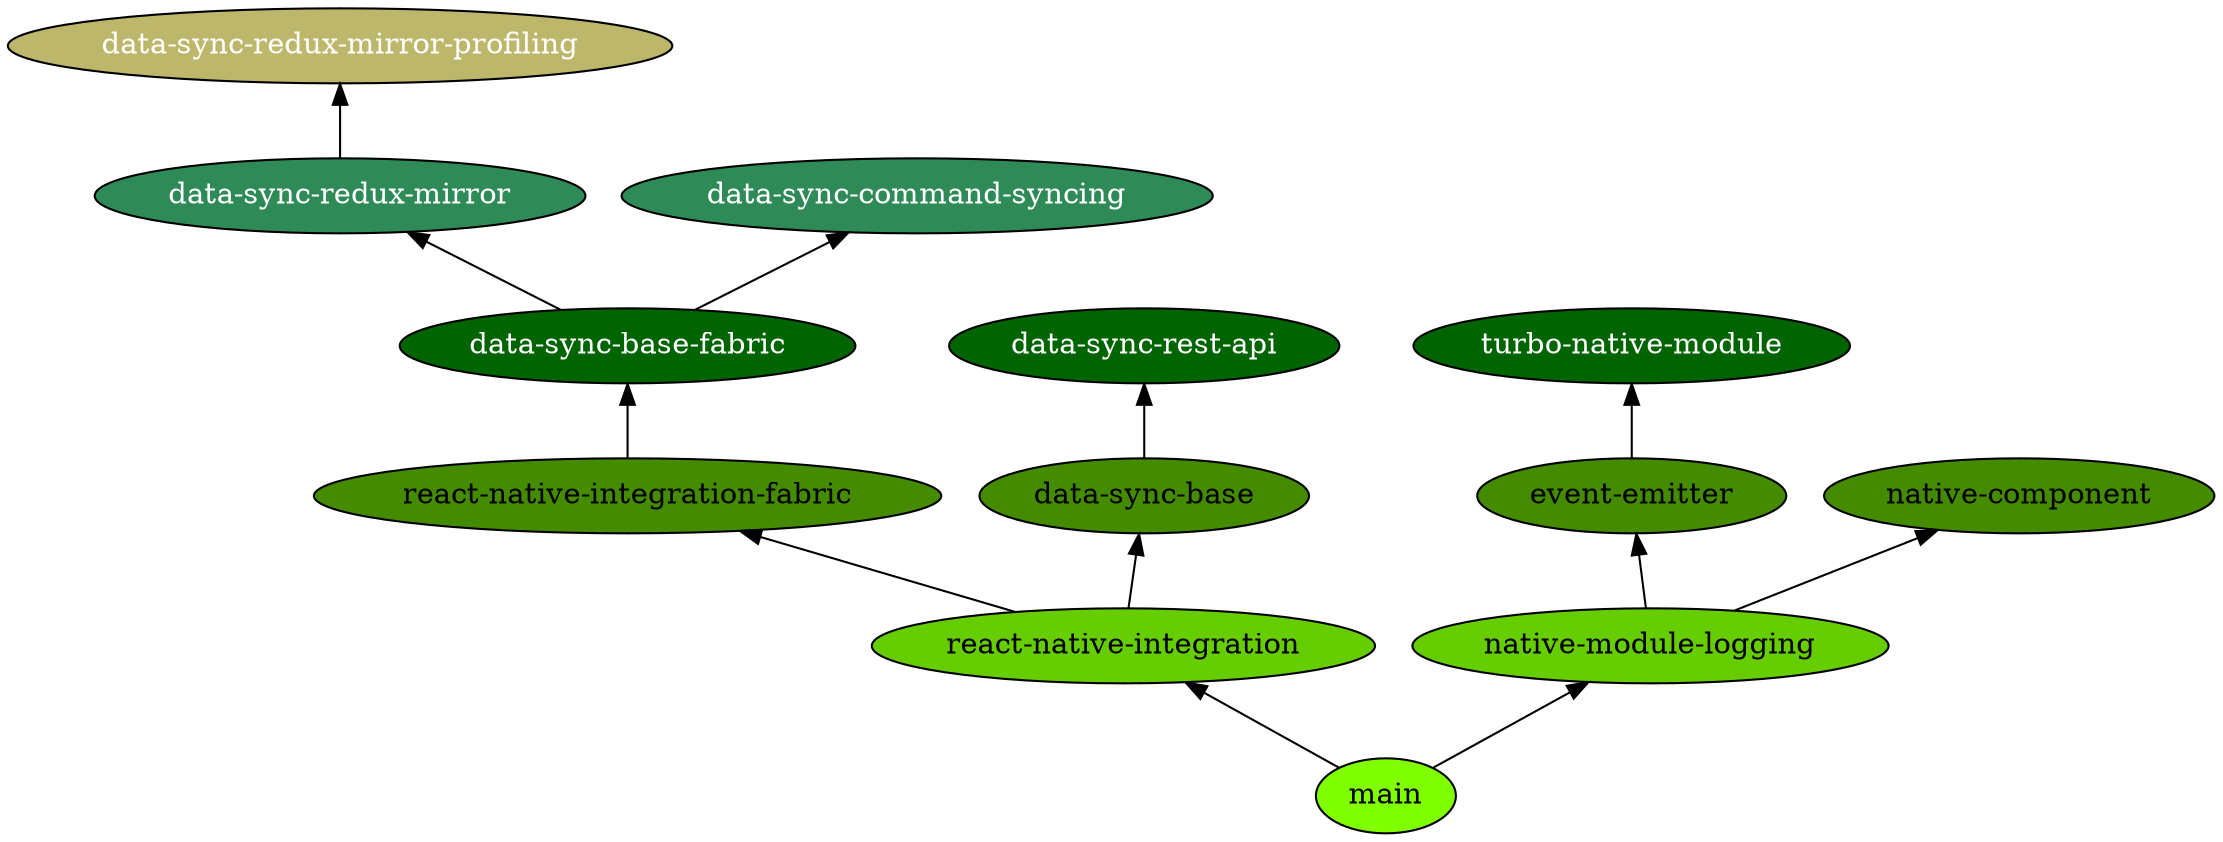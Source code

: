graph Branches {
fontname="Roboto";
"native_module_logging" -- "main" [dir=back];
"event_emitter" -- "native_module_logging" [dir=back];
"turbo_native_module" -- "event_emitter" [dir=back];
"native_component" -- "native_module_logging" [dir=back];
"react_native_integration" -- "main" [dir=back];
"react_native_integration_fabric" -- "react_native_integration" [dir=back];
"data_sync_base" -- "react_native_integration" [dir=back];
"data_sync_base_fabric" -- "react_native_integration_fabric" [dir=back];
"data_sync_redux_mirror" -- "data_sync_base_fabric" [dir=back];
"data_sync_rest_api" -- "data_sync_base" [dir=back];
"data_sync_command_syncing" -- "data_sync_base_fabric" [dir=back];
"data_sync_redux_mirror_profiling" -- "data_sync_redux_mirror" [dir=back];

# Node list
"data_sync_redux_mirror_profiling" [label="data-sync-redux-mirror-profiling",style=filled,color=black,fillcolor=darkkhaki,fontcolor=white,href="https://github.com/flokol120/react-native-brownfield-examples/compare/data-sync-redux-mirror..data-sync-redux-mirror-profiling"]
"data_sync_command_syncing" [label="data-sync-command-syncing",style=filled,color=black,fillcolor=seagreen,fontcolor=white,href="https://github.com/flokol120/react-native-brownfield-examples/compare/data-sync-base-fabric..data-sync-command-syncing"]
"data_sync_rest_api" [label="data-sync-rest-api",style=filled,color=black,fillcolor=darkgreen,fontcolor=white,href="https://github.com/flokol120/react-native-brownfield-examples/compare/data-sync-base..data-sync-rest-api"]
"data_sync_redux_mirror" [label="data-sync-redux-mirror",style=filled,color=black,fillcolor=seagreen,fontcolor=white,href="https://github.com/flokol120/react-native-brownfield-examples/compare/data-sync-base-fabric..data-sync-redux-mirror"]
"data_sync_base_fabric" [label="data-sync-base-fabric",style=filled,color=black,fillcolor=darkgreen,fontcolor=white,href="https://github.com/flokol120/react-native-brownfield-examples/compare/data-sync-base..data-sync-base-fabric"]
"data_sync_base" [label="data-sync-base",style=filled,color=black,fillcolor=chartreuse4,href="https://github.com/flokol120/react-native-brownfield-examples/compare/react-native-integration..data-sync-base"]
"react_native_integration_fabric" [label="react-native-integration-fabric",style=filled,color=black,fillcolor=chartreuse4,href="https://github.com/flokol120/react-native-brownfield-examples/compare/react-native-integration..react-native-integration-fabric"]
"react_native_integration" [label="react-native-integration",style=filled,color=black,fillcolor=chartreuse3,href="https://github.com/flokol120/react-native-brownfield-examples/compare/main..react-native-integration"]
"native_component" [label="native-component",style=filled,color=black,fillcolor=chartreuse4,href="https://github.com/flokol120/react-native-brownfield-examples/compare/native-module-logging..native-component"]
"turbo_native_module" [label="turbo-native-module",style=filled,color=black,fillcolor=darkgreen,fontcolor=white,href="https://github.com/flokol120/react-native-brownfield-examples/compare/event-emitter..turbo-native-module"]
"event_emitter" [label="event-emitter",style=filled,color=black,fillcolor=chartreuse4,href="https://github.com/flokol120/react-native-brownfield-examples/compare/native-module-logging..event-emitter"]
"native_module_logging" [label="native-module-logging",style=filled,color=black,fillcolor=chartreuse3,href="https://github.com/flokol120/react-native-brownfield-examples/compare/main..native-module-logging"]
"main" [label="main",style=filled,color=black,fillcolor=chartreuse,href="https://github.com/flokol120/react-native-brownfield-examples/tree/main",root=true]
}
